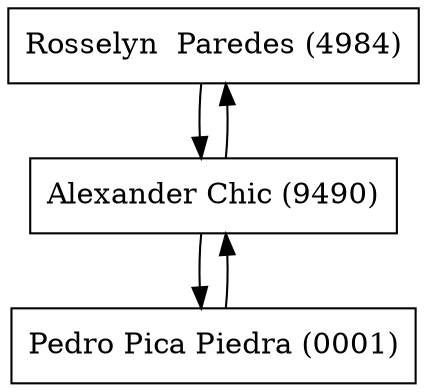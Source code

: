 digraph G {
"Rosselyn  Paredes (4984)" [shape=box];
"Rosselyn  Paredes (4984)" -> "Alexander Chic (9490)";
"Alexander Chic (9490)" [shape=box];
"Alexander Chic (9490)" -> "Pedro Pica Piedra (0001)";
"Alexander Chic (9490)" -> "Rosselyn  Paredes (4984)";
"Pedro Pica Piedra (0001)" [shape=box];
"Pedro Pica Piedra (0001)" -> "Alexander Chic (9490)";
}